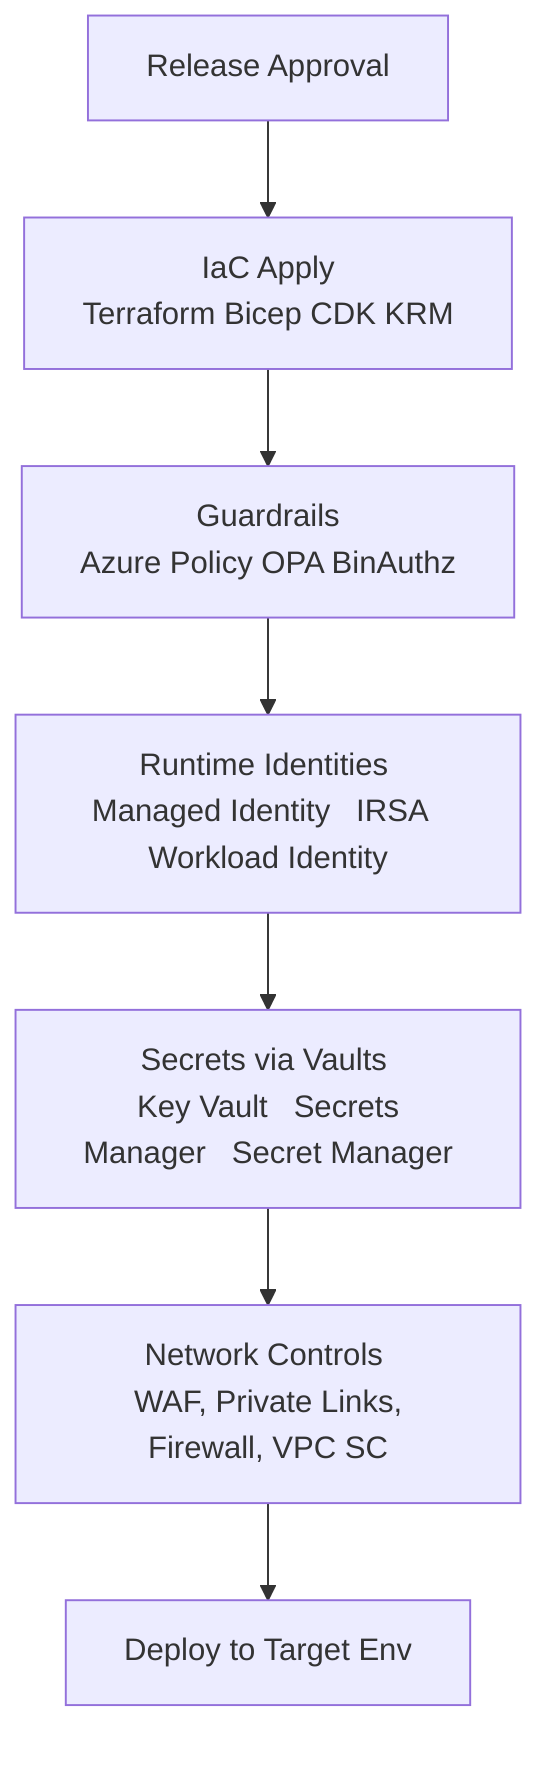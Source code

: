 flowchart TD
  A[Release Approval] --> B[IaC Apply \n Terraform Bicep CDK KRM]
  B --> C[Guardrails \n Azure Policy   OPA   BinAuthz]
  C --> D[Runtime Identities \n Managed Identity   IRSA   Workload Identity]
  D --> E[Secrets via Vaults \n Key Vault   Secrets Manager   Secret Manager]
  E --> F[Network Controls \n WAF, Private Links, Firewall, VPC SC]
  F --> G[Deploy to Target Env]